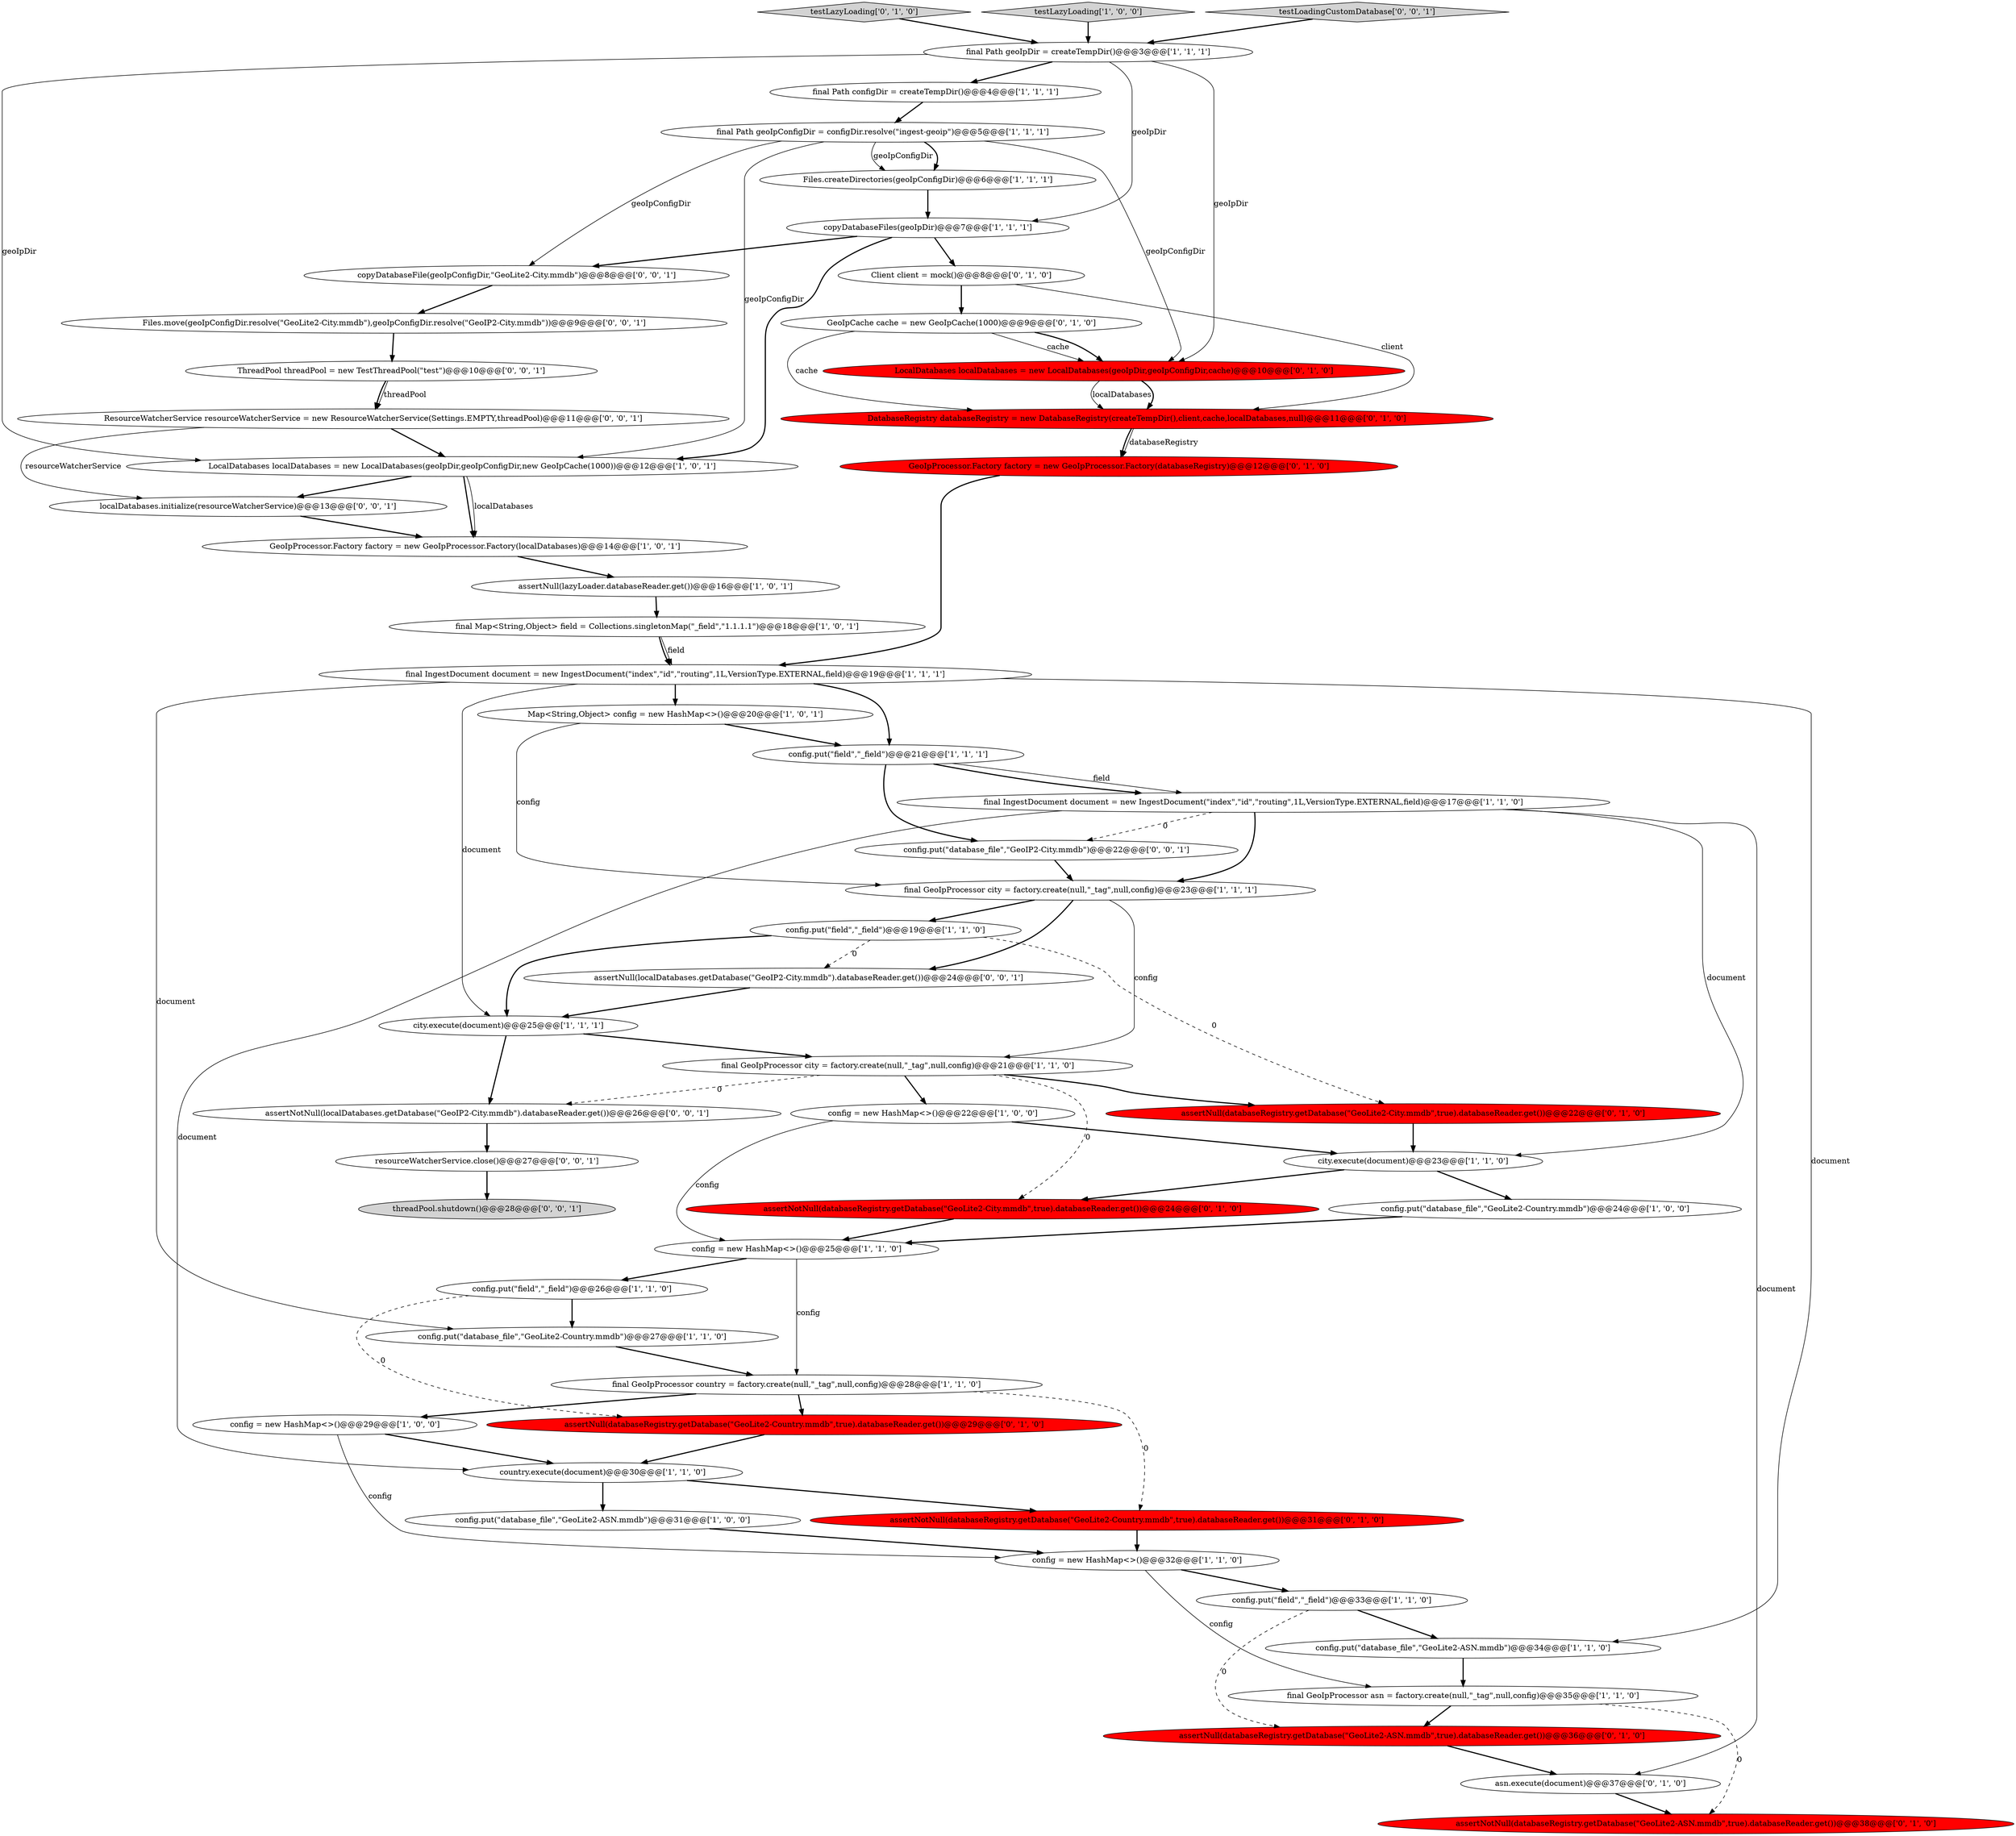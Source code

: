 digraph {
54 [style = filled, label = "ResourceWatcherService resourceWatcherService = new ResourceWatcherService(Settings.EMPTY,threadPool)@@@11@@@['0', '0', '1']", fillcolor = white, shape = ellipse image = "AAA0AAABBB3BBB"];
16 [style = filled, label = "Map<String,Object> config = new HashMap<>()@@@20@@@['1', '0', '1']", fillcolor = white, shape = ellipse image = "AAA0AAABBB1BBB"];
18 [style = filled, label = "config = new HashMap<>()@@@32@@@['1', '1', '0']", fillcolor = white, shape = ellipse image = "AAA0AAABBB1BBB"];
0 [style = filled, label = "GeoIpProcessor.Factory factory = new GeoIpProcessor.Factory(localDatabases)@@@14@@@['1', '0', '1']", fillcolor = white, shape = ellipse image = "AAA0AAABBB1BBB"];
41 [style = filled, label = "assertNotNull(databaseRegistry.getDatabase(\"GeoLite2-City.mmdb\",true).databaseReader.get())@@@24@@@['0', '1', '0']", fillcolor = red, shape = ellipse image = "AAA1AAABBB2BBB"];
42 [style = filled, label = "testLazyLoading['0', '1', '0']", fillcolor = lightgray, shape = diamond image = "AAA0AAABBB2BBB"];
3 [style = filled, label = "config.put(\"field\",\"_field\")@@@33@@@['1', '1', '0']", fillcolor = white, shape = ellipse image = "AAA0AAABBB1BBB"];
6 [style = filled, label = "assertNull(lazyLoader.databaseReader.get())@@@16@@@['1', '0', '1']", fillcolor = white, shape = ellipse image = "AAA0AAABBB1BBB"];
12 [style = filled, label = "final Map<String,Object> field = Collections.singletonMap(\"_field\",\"1.1.1.1\")@@@18@@@['1', '0', '1']", fillcolor = white, shape = ellipse image = "AAA0AAABBB1BBB"];
48 [style = filled, label = "copyDatabaseFile(geoIpConfigDir,\"GeoLite2-City.mmdb\")@@@8@@@['0', '0', '1']", fillcolor = white, shape = ellipse image = "AAA0AAABBB3BBB"];
52 [style = filled, label = "config.put(\"database_file\",\"GeoIP2-City.mmdb\")@@@22@@@['0', '0', '1']", fillcolor = white, shape = ellipse image = "AAA0AAABBB3BBB"];
4 [style = filled, label = "final IngestDocument document = new IngestDocument(\"index\",\"id\",\"routing\",1L,VersionType.EXTERNAL,field)@@@17@@@['1', '1', '0']", fillcolor = white, shape = ellipse image = "AAA0AAABBB1BBB"];
26 [style = filled, label = "config.put(\"database_file\",\"GeoLite2-Country.mmdb\")@@@27@@@['1', '1', '0']", fillcolor = white, shape = ellipse image = "AAA0AAABBB1BBB"];
5 [style = filled, label = "Files.createDirectories(geoIpConfigDir)@@@6@@@['1', '1', '1']", fillcolor = white, shape = ellipse image = "AAA0AAABBB1BBB"];
17 [style = filled, label = "config = new HashMap<>()@@@29@@@['1', '0', '0']", fillcolor = white, shape = ellipse image = "AAA0AAABBB1BBB"];
34 [style = filled, label = "GeoIpCache cache = new GeoIpCache(1000)@@@9@@@['0', '1', '0']", fillcolor = white, shape = ellipse image = "AAA0AAABBB2BBB"];
53 [style = filled, label = "localDatabases.initialize(resourceWatcherService)@@@13@@@['0', '0', '1']", fillcolor = white, shape = ellipse image = "AAA0AAABBB3BBB"];
46 [style = filled, label = "resourceWatcherService.close()@@@27@@@['0', '0', '1']", fillcolor = white, shape = ellipse image = "AAA0AAABBB3BBB"];
23 [style = filled, label = "final GeoIpProcessor country = factory.create(null,\"_tag\",null,config)@@@28@@@['1', '1', '0']", fillcolor = white, shape = ellipse image = "AAA0AAABBB1BBB"];
36 [style = filled, label = "assertNull(databaseRegistry.getDatabase(\"GeoLite2-Country.mmdb\",true).databaseReader.get())@@@29@@@['0', '1', '0']", fillcolor = red, shape = ellipse image = "AAA1AAABBB2BBB"];
45 [style = filled, label = "assertNull(localDatabases.getDatabase(\"GeoIP2-City.mmdb\").databaseReader.get())@@@24@@@['0', '0', '1']", fillcolor = white, shape = ellipse image = "AAA0AAABBB3BBB"];
9 [style = filled, label = "final GeoIpProcessor city = factory.create(null,\"_tag\",null,config)@@@23@@@['1', '1', '1']", fillcolor = white, shape = ellipse image = "AAA0AAABBB1BBB"];
49 [style = filled, label = "assertNotNull(localDatabases.getDatabase(\"GeoIP2-City.mmdb\").databaseReader.get())@@@26@@@['0', '0', '1']", fillcolor = white, shape = ellipse image = "AAA0AAABBB3BBB"];
27 [style = filled, label = "city.execute(document)@@@25@@@['1', '1', '1']", fillcolor = white, shape = ellipse image = "AAA0AAABBB1BBB"];
33 [style = filled, label = "DatabaseRegistry databaseRegistry = new DatabaseRegistry(createTempDir(),client,cache,localDatabases,null)@@@11@@@['0', '1', '0']", fillcolor = red, shape = ellipse image = "AAA1AAABBB2BBB"];
24 [style = filled, label = "final Path geoIpDir = createTempDir()@@@3@@@['1', '1', '1']", fillcolor = white, shape = ellipse image = "AAA0AAABBB1BBB"];
50 [style = filled, label = "threadPool.shutdown()@@@28@@@['0', '0', '1']", fillcolor = lightgray, shape = ellipse image = "AAA0AAABBB3BBB"];
7 [style = filled, label = "config = new HashMap<>()@@@22@@@['1', '0', '0']", fillcolor = white, shape = ellipse image = "AAA0AAABBB1BBB"];
20 [style = filled, label = "final GeoIpProcessor city = factory.create(null,\"_tag\",null,config)@@@21@@@['1', '1', '0']", fillcolor = white, shape = ellipse image = "AAA0AAABBB1BBB"];
43 [style = filled, label = "assertNull(databaseRegistry.getDatabase(\"GeoLite2-City.mmdb\",true).databaseReader.get())@@@22@@@['0', '1', '0']", fillcolor = red, shape = ellipse image = "AAA1AAABBB2BBB"];
37 [style = filled, label = "assertNull(databaseRegistry.getDatabase(\"GeoLite2-ASN.mmdb\",true).databaseReader.get())@@@36@@@['0', '1', '0']", fillcolor = red, shape = ellipse image = "AAA1AAABBB2BBB"];
28 [style = filled, label = "testLazyLoading['1', '0', '0']", fillcolor = lightgray, shape = diamond image = "AAA0AAABBB1BBB"];
51 [style = filled, label = "testLoadingCustomDatabase['0', '0', '1']", fillcolor = lightgray, shape = diamond image = "AAA0AAABBB3BBB"];
11 [style = filled, label = "LocalDatabases localDatabases = new LocalDatabases(geoIpDir,geoIpConfigDir,new GeoIpCache(1000))@@@12@@@['1', '0', '1']", fillcolor = white, shape = ellipse image = "AAA0AAABBB1BBB"];
25 [style = filled, label = "final IngestDocument document = new IngestDocument(\"index\",\"id\",\"routing\",1L,VersionType.EXTERNAL,field)@@@19@@@['1', '1', '1']", fillcolor = white, shape = ellipse image = "AAA0AAABBB1BBB"];
1 [style = filled, label = "config.put(\"database_file\",\"GeoLite2-Country.mmdb\")@@@24@@@['1', '0', '0']", fillcolor = white, shape = ellipse image = "AAA0AAABBB1BBB"];
15 [style = filled, label = "final Path configDir = createTempDir()@@@4@@@['1', '1', '1']", fillcolor = white, shape = ellipse image = "AAA0AAABBB1BBB"];
29 [style = filled, label = "config.put(\"database_file\",\"GeoLite2-ASN.mmdb\")@@@31@@@['1', '0', '0']", fillcolor = white, shape = ellipse image = "AAA0AAABBB1BBB"];
44 [style = filled, label = "assertNotNull(databaseRegistry.getDatabase(\"GeoLite2-ASN.mmdb\",true).databaseReader.get())@@@38@@@['0', '1', '0']", fillcolor = red, shape = ellipse image = "AAA1AAABBB2BBB"];
22 [style = filled, label = "config.put(\"field\",\"_field\")@@@26@@@['1', '1', '0']", fillcolor = white, shape = ellipse image = "AAA0AAABBB1BBB"];
14 [style = filled, label = "config.put(\"database_file\",\"GeoLite2-ASN.mmdb\")@@@34@@@['1', '1', '0']", fillcolor = white, shape = ellipse image = "AAA0AAABBB1BBB"];
30 [style = filled, label = "copyDatabaseFiles(geoIpDir)@@@7@@@['1', '1', '1']", fillcolor = white, shape = ellipse image = "AAA0AAABBB1BBB"];
32 [style = filled, label = "GeoIpProcessor.Factory factory = new GeoIpProcessor.Factory(databaseRegistry)@@@12@@@['0', '1', '0']", fillcolor = red, shape = ellipse image = "AAA1AAABBB2BBB"];
40 [style = filled, label = "assertNotNull(databaseRegistry.getDatabase(\"GeoLite2-Country.mmdb\",true).databaseReader.get())@@@31@@@['0', '1', '0']", fillcolor = red, shape = ellipse image = "AAA1AAABBB2BBB"];
21 [style = filled, label = "city.execute(document)@@@23@@@['1', '1', '0']", fillcolor = white, shape = ellipse image = "AAA0AAABBB1BBB"];
31 [style = filled, label = "config.put(\"field\",\"_field\")@@@19@@@['1', '1', '0']", fillcolor = white, shape = ellipse image = "AAA0AAABBB1BBB"];
10 [style = filled, label = "config = new HashMap<>()@@@25@@@['1', '1', '0']", fillcolor = white, shape = ellipse image = "AAA0AAABBB1BBB"];
47 [style = filled, label = "Files.move(geoIpConfigDir.resolve(\"GeoLite2-City.mmdb\"),geoIpConfigDir.resolve(\"GeoIP2-City.mmdb\"))@@@9@@@['0', '0', '1']", fillcolor = white, shape = ellipse image = "AAA0AAABBB3BBB"];
13 [style = filled, label = "country.execute(document)@@@30@@@['1', '1', '0']", fillcolor = white, shape = ellipse image = "AAA0AAABBB1BBB"];
39 [style = filled, label = "Client client = mock()@@@8@@@['0', '1', '0']", fillcolor = white, shape = ellipse image = "AAA0AAABBB2BBB"];
2 [style = filled, label = "config.put(\"field\",\"_field\")@@@21@@@['1', '1', '1']", fillcolor = white, shape = ellipse image = "AAA0AAABBB1BBB"];
38 [style = filled, label = "asn.execute(document)@@@37@@@['0', '1', '0']", fillcolor = white, shape = ellipse image = "AAA0AAABBB2BBB"];
55 [style = filled, label = "ThreadPool threadPool = new TestThreadPool(\"test\")@@@10@@@['0', '0', '1']", fillcolor = white, shape = ellipse image = "AAA0AAABBB3BBB"];
19 [style = filled, label = "final Path geoIpConfigDir = configDir.resolve(\"ingest-geoip\")@@@5@@@['1', '1', '1']", fillcolor = white, shape = ellipse image = "AAA0AAABBB1BBB"];
35 [style = filled, label = "LocalDatabases localDatabases = new LocalDatabases(geoIpDir,geoIpConfigDir,cache)@@@10@@@['0', '1', '0']", fillcolor = red, shape = ellipse image = "AAA1AAABBB2BBB"];
8 [style = filled, label = "final GeoIpProcessor asn = factory.create(null,\"_tag\",null,config)@@@35@@@['1', '1', '0']", fillcolor = white, shape = ellipse image = "AAA0AAABBB1BBB"];
22->36 [style = dashed, label="0"];
18->3 [style = bold, label=""];
34->33 [style = solid, label="cache"];
38->44 [style = bold, label=""];
51->24 [style = bold, label=""];
31->43 [style = dashed, label="0"];
45->27 [style = bold, label=""];
55->54 [style = solid, label="threadPool"];
4->38 [style = solid, label="document"];
2->4 [style = solid, label="field"];
39->33 [style = solid, label="client"];
27->49 [style = bold, label=""];
29->18 [style = bold, label=""];
19->5 [style = bold, label=""];
30->11 [style = bold, label=""];
34->35 [style = solid, label="cache"];
37->38 [style = bold, label=""];
21->1 [style = bold, label=""];
32->25 [style = bold, label=""];
20->43 [style = bold, label=""];
25->27 [style = solid, label="document"];
23->17 [style = bold, label=""];
23->36 [style = bold, label=""];
35->33 [style = solid, label="localDatabases"];
5->30 [style = bold, label=""];
2->52 [style = bold, label=""];
46->50 [style = bold, label=""];
25->14 [style = solid, label="document"];
4->21 [style = solid, label="document"];
25->26 [style = solid, label="document"];
52->9 [style = bold, label=""];
18->8 [style = solid, label="config"];
39->34 [style = bold, label=""];
21->41 [style = bold, label=""];
13->40 [style = bold, label=""];
2->4 [style = bold, label=""];
25->2 [style = bold, label=""];
4->13 [style = solid, label="document"];
20->49 [style = dashed, label="0"];
31->27 [style = bold, label=""];
19->48 [style = solid, label="geoIpConfigDir"];
20->41 [style = dashed, label="0"];
49->46 [style = bold, label=""];
12->25 [style = solid, label="field"];
33->32 [style = solid, label="databaseRegistry"];
28->24 [style = bold, label=""];
9->20 [style = solid, label="config"];
14->8 [style = bold, label=""];
24->35 [style = solid, label="geoIpDir"];
4->52 [style = dashed, label="0"];
34->35 [style = bold, label=""];
20->7 [style = bold, label=""];
27->20 [style = bold, label=""];
4->9 [style = bold, label=""];
22->26 [style = bold, label=""];
10->23 [style = solid, label="config"];
54->11 [style = bold, label=""];
23->40 [style = dashed, label="0"];
9->31 [style = bold, label=""];
3->37 [style = dashed, label="0"];
11->0 [style = solid, label="localDatabases"];
17->18 [style = solid, label="config"];
41->10 [style = bold, label=""];
15->19 [style = bold, label=""];
42->24 [style = bold, label=""];
25->16 [style = bold, label=""];
7->10 [style = solid, label="config"];
19->35 [style = solid, label="geoIpConfigDir"];
36->13 [style = bold, label=""];
19->11 [style = solid, label="geoIpConfigDir"];
33->32 [style = bold, label=""];
24->30 [style = solid, label="geoIpDir"];
17->13 [style = bold, label=""];
8->37 [style = bold, label=""];
8->44 [style = dashed, label="0"];
19->5 [style = solid, label="geoIpConfigDir"];
53->0 [style = bold, label=""];
24->15 [style = bold, label=""];
6->12 [style = bold, label=""];
10->22 [style = bold, label=""];
43->21 [style = bold, label=""];
0->6 [style = bold, label=""];
3->14 [style = bold, label=""];
35->33 [style = bold, label=""];
31->45 [style = dashed, label="0"];
16->9 [style = solid, label="config"];
24->11 [style = solid, label="geoIpDir"];
40->18 [style = bold, label=""];
16->2 [style = bold, label=""];
11->53 [style = bold, label=""];
13->29 [style = bold, label=""];
11->0 [style = bold, label=""];
47->55 [style = bold, label=""];
48->47 [style = bold, label=""];
12->25 [style = bold, label=""];
9->45 [style = bold, label=""];
54->53 [style = solid, label="resourceWatcherService"];
26->23 [style = bold, label=""];
7->21 [style = bold, label=""];
30->39 [style = bold, label=""];
30->48 [style = bold, label=""];
55->54 [style = bold, label=""];
1->10 [style = bold, label=""];
}
